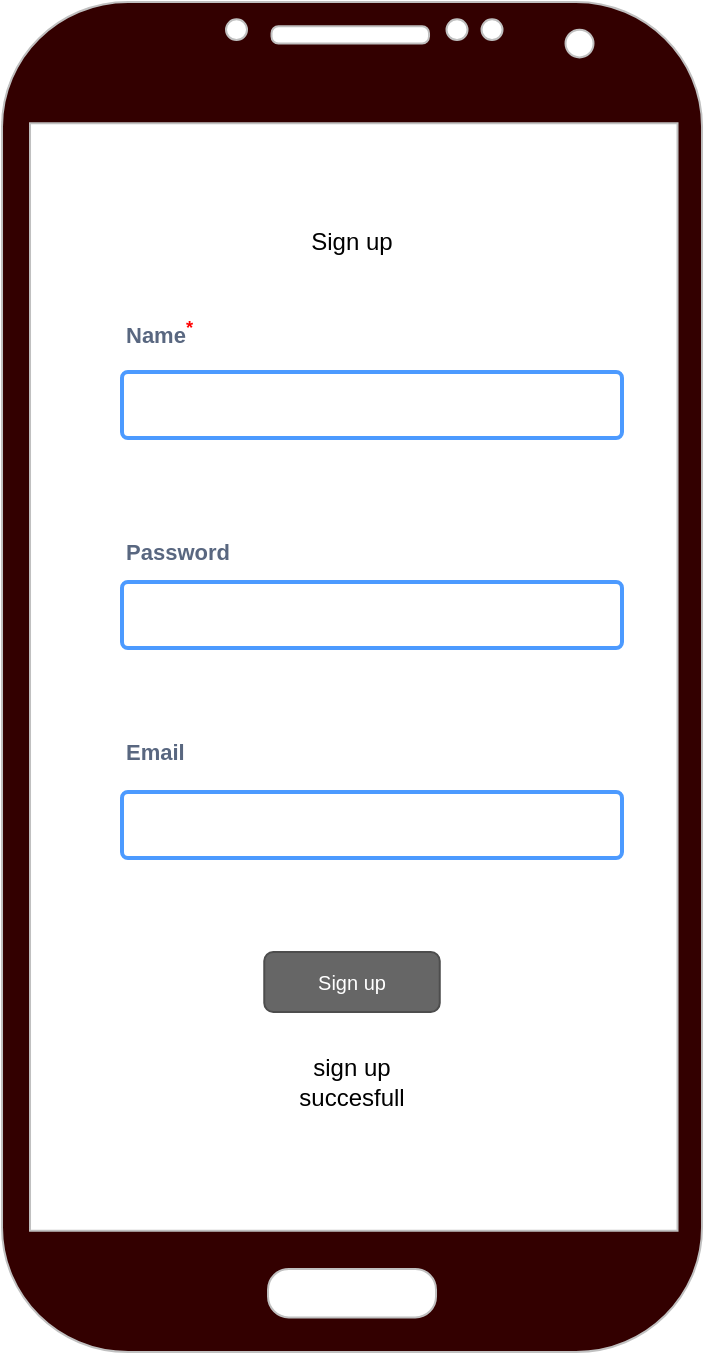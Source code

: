 <mxfile version="26.0.16" pages="2">
  <diagram id="jePEmirGJjCFWZgr9R77" name="register">
    <mxGraphModel dx="1346" dy="640" grid="1" gridSize="10" guides="1" tooltips="1" connect="1" arrows="1" fold="1" page="1" pageScale="1" pageWidth="827" pageHeight="1169" math="0" shadow="0">
      <root>
        <mxCell id="0" />
        <mxCell id="1" parent="0" />
        <mxCell id="0oU7VvRD6Vdt0wbhsqFe-1" value="" style="verticalLabelPosition=bottom;verticalAlign=top;html=1;shadow=0;dashed=0;strokeWidth=1;shape=mxgraph.android.phone2;strokeColor=#c0c0c0;fillColor=light-dark(#330000,var(--ge-dark-color, #121212));" vertex="1" parent="1">
          <mxGeometry x="270.01" y="15" width="350" height="675" as="geometry" />
        </mxCell>
        <mxCell id="I4vPnrvsCS4YJN09SwZR-1" value="Sign up" style="rounded=1;html=1;shadow=0;dashed=0;whiteSpace=wrap;fontSize=10;fillColor=#666666;align=center;strokeColor=#4D4D4D;fontColor=#ffffff;" vertex="1" parent="1">
          <mxGeometry x="401.13" y="490" width="87.75" height="30" as="geometry" />
        </mxCell>
        <mxCell id="I4vPnrvsCS4YJN09SwZR-2" value="Name&lt;sup&gt;&lt;font color=&quot;#ff0000&quot;&gt;*&lt;/font&gt;&lt;/sup&gt;" style="fillColor=none;strokeColor=none;html=1;fontSize=11;fontStyle=0;align=left;fontColor=#596780;fontStyle=1;fontSize=11" vertex="1" parent="1">
          <mxGeometry x="330" y="170" width="240" height="20" as="geometry" />
        </mxCell>
        <mxCell id="I4vPnrvsCS4YJN09SwZR-3" value="" style="rounded=1;arcSize=9;align=left;spacingLeft=5;strokeColor=#4C9AFF;html=1;strokeWidth=2;fontSize=12" vertex="1" parent="1">
          <mxGeometry x="330" y="200" width="250" height="33" as="geometry" />
        </mxCell>
        <mxCell id="I4vPnrvsCS4YJN09SwZR-4" value="Password" style="fillColor=none;strokeColor=none;html=1;fontSize=11;fontStyle=0;align=left;fontColor=#596780;fontStyle=1;fontSize=11" vertex="1" parent="1">
          <mxGeometry x="330" y="280" width="240" height="20" as="geometry" />
        </mxCell>
        <mxCell id="I4vPnrvsCS4YJN09SwZR-5" value="" style="rounded=1;arcSize=9;align=left;spacingLeft=5;strokeColor=#4C9AFF;html=1;strokeWidth=2;fontSize=12" vertex="1" parent="1">
          <mxGeometry x="330" y="305" width="250" height="33" as="geometry" />
        </mxCell>
        <mxCell id="7Zh6l3FUp-JfIekAFlcO-1" value="Sign up" style="text;html=1;align=center;verticalAlign=middle;whiteSpace=wrap;rounded=0;" vertex="1" parent="1">
          <mxGeometry x="415.01" y="120" width="60" height="30" as="geometry" />
        </mxCell>
        <mxCell id="k2nWUoBri2Ow_LevvHqa-4" value="Email" style="fillColor=none;strokeColor=none;html=1;fontSize=11;fontStyle=0;align=left;fontColor=#596780;fontStyle=1;fontSize=11" vertex="1" parent="1">
          <mxGeometry x="330" y="380" width="240" height="20" as="geometry" />
        </mxCell>
        <mxCell id="k2nWUoBri2Ow_LevvHqa-5" value="" style="rounded=1;arcSize=9;align=left;spacingLeft=5;strokeColor=#4C9AFF;html=1;strokeWidth=2;fontSize=12" vertex="1" parent="1">
          <mxGeometry x="330" y="410" width="250" height="33" as="geometry" />
        </mxCell>
        <mxCell id="k2nWUoBri2Ow_LevvHqa-6" value="sign up succesfull" style="text;html=1;align=center;verticalAlign=middle;whiteSpace=wrap;rounded=0;" vertex="1" parent="1">
          <mxGeometry x="415.01" y="540" width="60" height="30" as="geometry" />
        </mxCell>
      </root>
    </mxGraphModel>
  </diagram>
  <diagram name="login" id="vIwNCxG2R3NSsn7bslp3">
    <mxGraphModel dx="1269" dy="648" grid="1" gridSize="10" guides="1" tooltips="1" connect="1" arrows="1" fold="1" page="1" pageScale="1" pageWidth="827" pageHeight="1169" math="0" shadow="0">
      <root>
        <mxCell id="0" />
        <mxCell id="1" parent="0" />
        <mxCell id="fUSSOf62ad5XIPjs2Fev-1" value="" style="verticalLabelPosition=bottom;verticalAlign=top;html=1;shadow=0;dashed=0;strokeWidth=1;shape=mxgraph.android.phone2;strokeColor=#c0c0c0;fillColor=light-dark(#330000,var(--ge-dark-color, #121212));" vertex="1" parent="1">
          <mxGeometry x="270.01" y="15" width="350" height="550" as="geometry" />
        </mxCell>
        <mxCell id="fUSSOf62ad5XIPjs2Fev-3" value="Login" style="rounded=1;html=1;shadow=0;dashed=0;whiteSpace=wrap;fontSize=10;fillColor=#666666;align=center;strokeColor=#4D4D4D;fontColor=#ffffff;" vertex="1" parent="1">
          <mxGeometry x="401.13" y="400" width="87.75" height="30" as="geometry" />
        </mxCell>
        <mxCell id="fUSSOf62ad5XIPjs2Fev-5" value="Login" style="text;html=1;align=center;verticalAlign=middle;whiteSpace=wrap;rounded=0;" vertex="1" parent="1">
          <mxGeometry x="415.01" y="120" width="60" height="30" as="geometry" />
        </mxCell>
        <mxCell id="fUSSOf62ad5XIPjs2Fev-8" value="Name&lt;sup&gt;&lt;font color=&quot;#ff0000&quot;&gt;*&lt;/font&gt;&lt;/sup&gt;" style="fillColor=none;strokeColor=none;html=1;fontSize=11;fontStyle=0;align=left;fontColor=#596780;fontStyle=1;fontSize=11" vertex="1" parent="1">
          <mxGeometry x="330" y="170" width="240" height="20" as="geometry" />
        </mxCell>
        <mxCell id="fUSSOf62ad5XIPjs2Fev-9" value="" style="rounded=1;arcSize=9;align=left;spacingLeft=5;strokeColor=#4C9AFF;html=1;strokeWidth=2;fontSize=12" vertex="1" parent="1">
          <mxGeometry x="330" y="200" width="250" height="33" as="geometry" />
        </mxCell>
        <mxCell id="fUSSOf62ad5XIPjs2Fev-10" value="Password" style="fillColor=none;strokeColor=none;html=1;fontSize=11;fontStyle=0;align=left;fontColor=#596780;fontStyle=1;fontSize=11" vertex="1" parent="1">
          <mxGeometry x="330" y="280" width="240" height="20" as="geometry" />
        </mxCell>
        <mxCell id="fUSSOf62ad5XIPjs2Fev-11" value="" style="rounded=1;arcSize=9;align=left;spacingLeft=5;strokeColor=#4C9AFF;html=1;strokeWidth=2;fontSize=12" vertex="1" parent="1">
          <mxGeometry x="330" y="305" width="250" height="33" as="geometry" />
        </mxCell>
        <mxCell id="Mmde09NxmE_c7Ciw0Ihp-1" value="login succesfull" style="text;html=1;align=center;verticalAlign=middle;whiteSpace=wrap;rounded=0;" vertex="1" parent="1">
          <mxGeometry x="415.01" y="450" width="60" height="30" as="geometry" />
        </mxCell>
      </root>
    </mxGraphModel>
  </diagram>
</mxfile>

